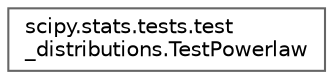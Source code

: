 digraph "Graphical Class Hierarchy"
{
 // LATEX_PDF_SIZE
  bgcolor="transparent";
  edge [fontname=Helvetica,fontsize=10,labelfontname=Helvetica,labelfontsize=10];
  node [fontname=Helvetica,fontsize=10,shape=box,height=0.2,width=0.4];
  rankdir="LR";
  Node0 [id="Node000000",label="scipy.stats.tests.test\l_distributions.TestPowerlaw",height=0.2,width=0.4,color="grey40", fillcolor="white", style="filled",URL="$df/d84/classscipy_1_1stats_1_1tests_1_1test__distributions_1_1TestPowerlaw.html",tooltip=" "];
}
